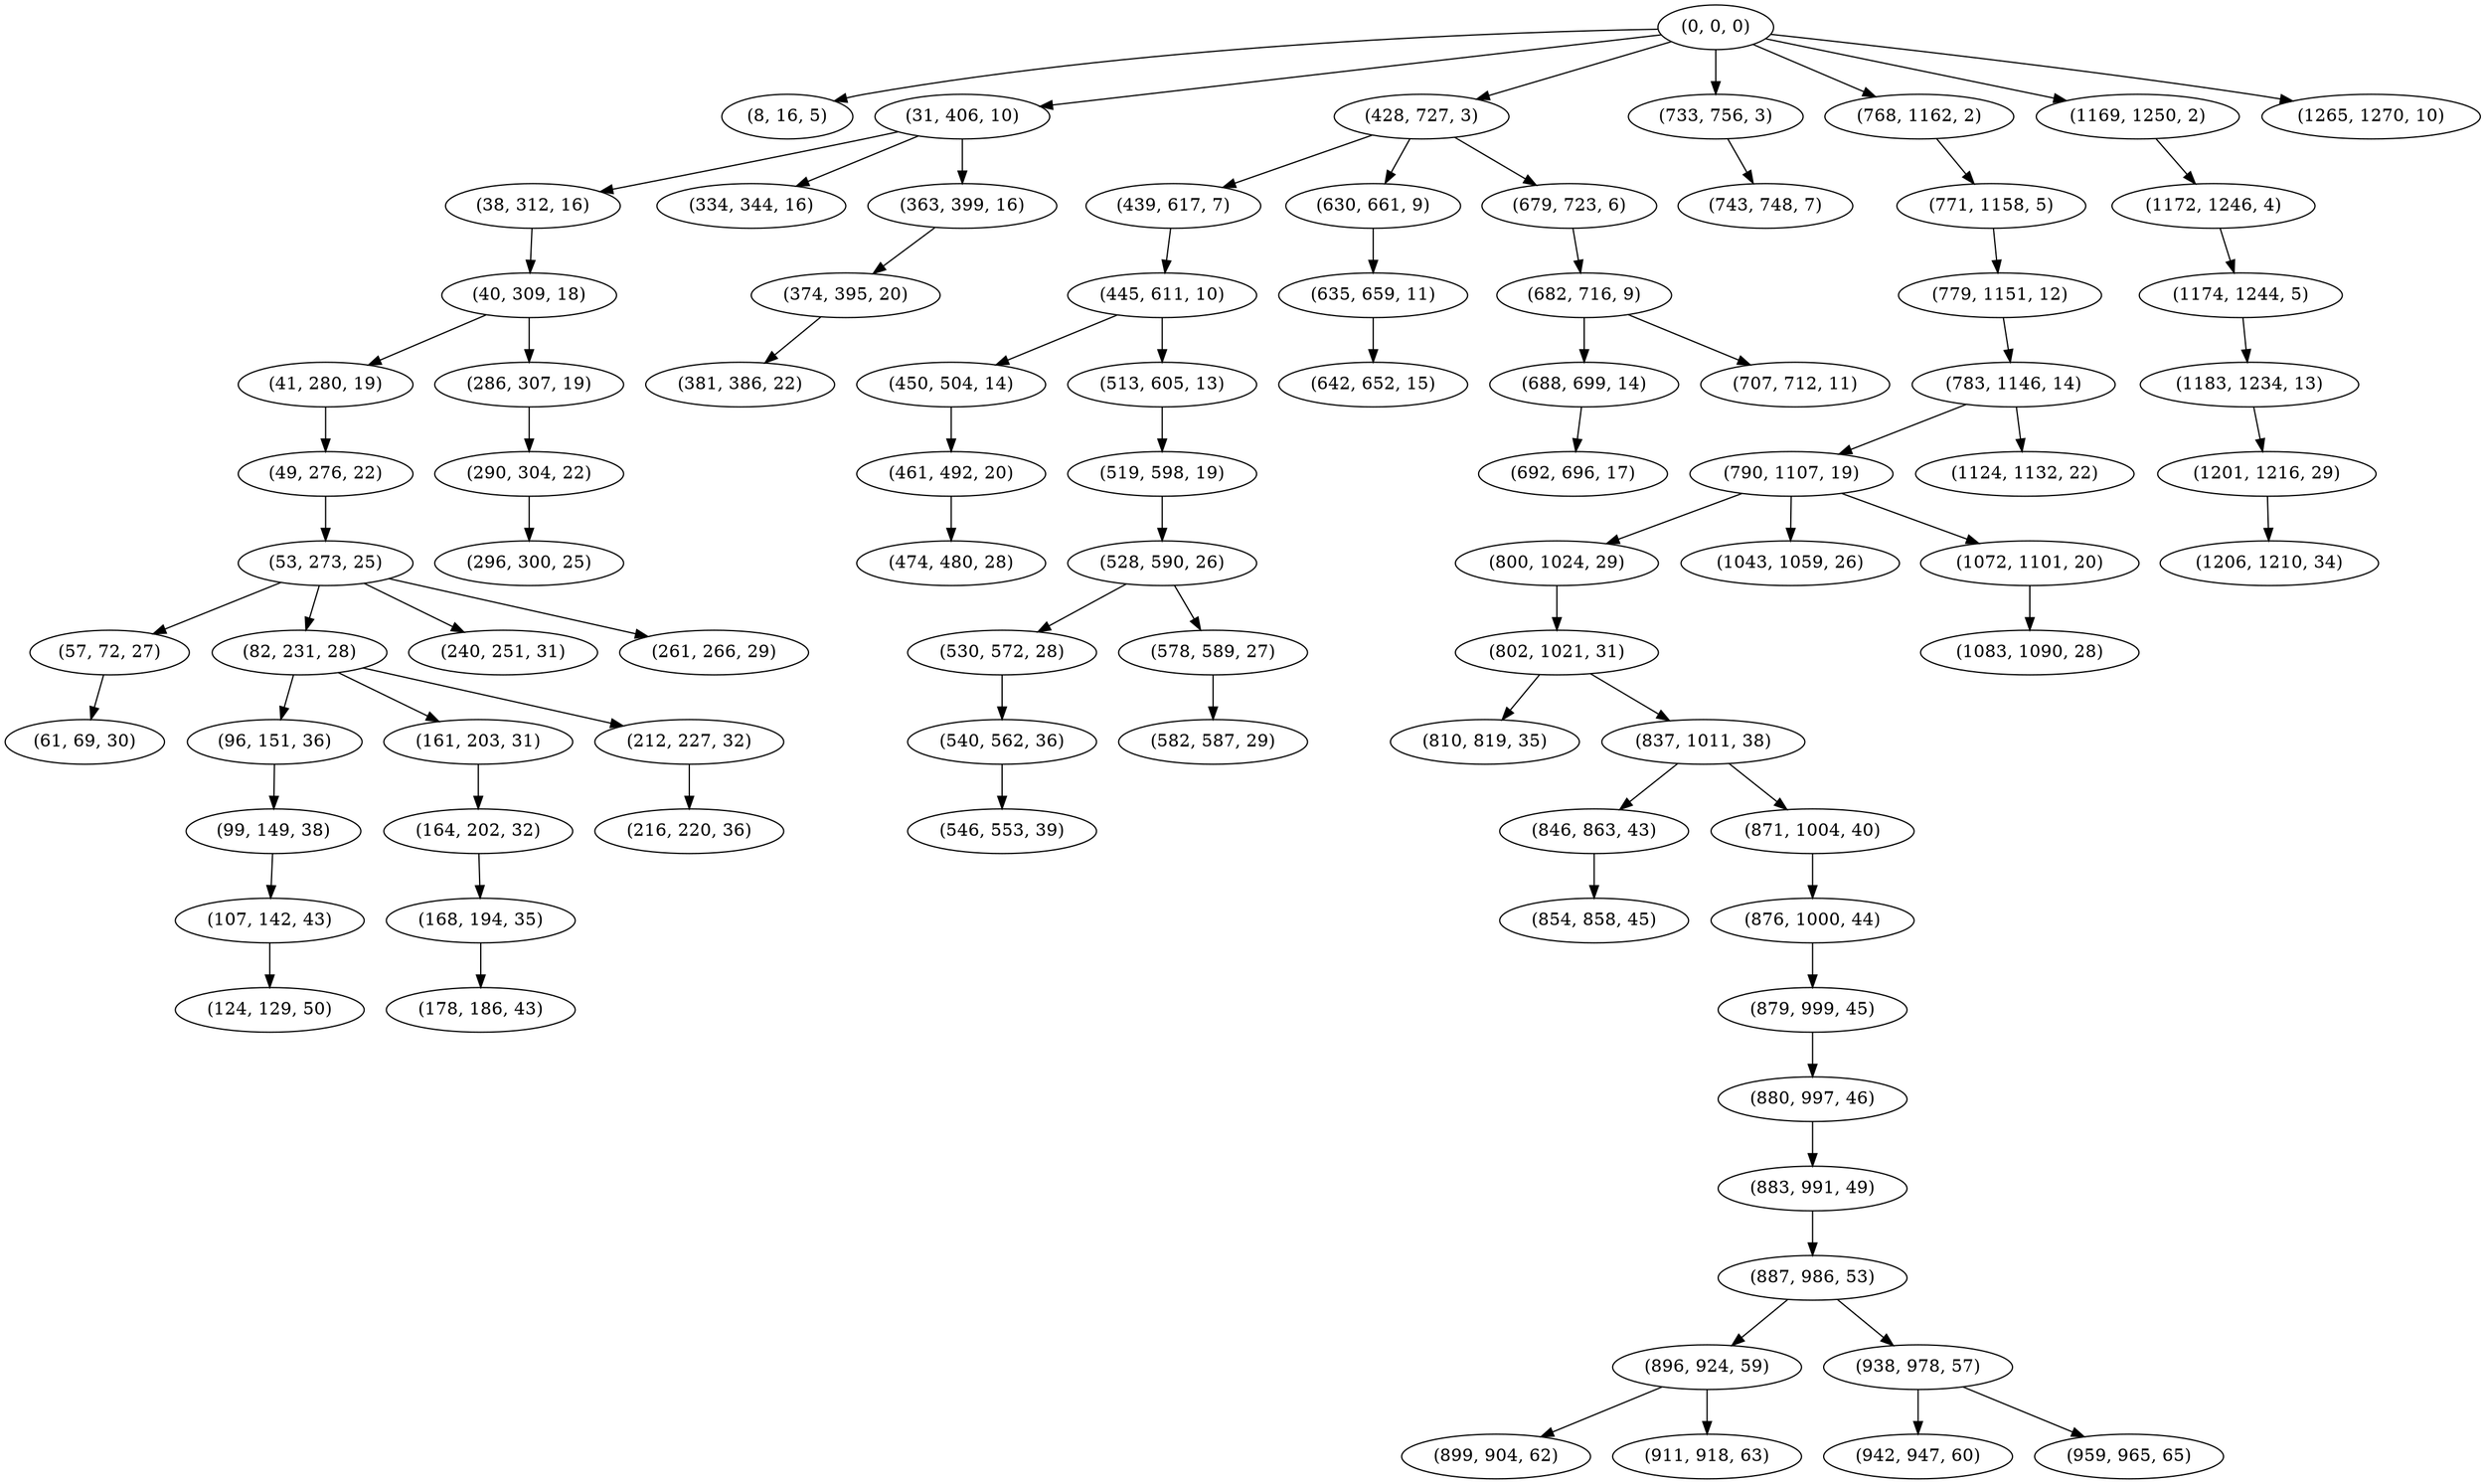 digraph tree {
    "(0, 0, 0)";
    "(8, 16, 5)";
    "(31, 406, 10)";
    "(38, 312, 16)";
    "(40, 309, 18)";
    "(41, 280, 19)";
    "(49, 276, 22)";
    "(53, 273, 25)";
    "(57, 72, 27)";
    "(61, 69, 30)";
    "(82, 231, 28)";
    "(96, 151, 36)";
    "(99, 149, 38)";
    "(107, 142, 43)";
    "(124, 129, 50)";
    "(161, 203, 31)";
    "(164, 202, 32)";
    "(168, 194, 35)";
    "(178, 186, 43)";
    "(212, 227, 32)";
    "(216, 220, 36)";
    "(240, 251, 31)";
    "(261, 266, 29)";
    "(286, 307, 19)";
    "(290, 304, 22)";
    "(296, 300, 25)";
    "(334, 344, 16)";
    "(363, 399, 16)";
    "(374, 395, 20)";
    "(381, 386, 22)";
    "(428, 727, 3)";
    "(439, 617, 7)";
    "(445, 611, 10)";
    "(450, 504, 14)";
    "(461, 492, 20)";
    "(474, 480, 28)";
    "(513, 605, 13)";
    "(519, 598, 19)";
    "(528, 590, 26)";
    "(530, 572, 28)";
    "(540, 562, 36)";
    "(546, 553, 39)";
    "(578, 589, 27)";
    "(582, 587, 29)";
    "(630, 661, 9)";
    "(635, 659, 11)";
    "(642, 652, 15)";
    "(679, 723, 6)";
    "(682, 716, 9)";
    "(688, 699, 14)";
    "(692, 696, 17)";
    "(707, 712, 11)";
    "(733, 756, 3)";
    "(743, 748, 7)";
    "(768, 1162, 2)";
    "(771, 1158, 5)";
    "(779, 1151, 12)";
    "(783, 1146, 14)";
    "(790, 1107, 19)";
    "(800, 1024, 29)";
    "(802, 1021, 31)";
    "(810, 819, 35)";
    "(837, 1011, 38)";
    "(846, 863, 43)";
    "(854, 858, 45)";
    "(871, 1004, 40)";
    "(876, 1000, 44)";
    "(879, 999, 45)";
    "(880, 997, 46)";
    "(883, 991, 49)";
    "(887, 986, 53)";
    "(896, 924, 59)";
    "(899, 904, 62)";
    "(911, 918, 63)";
    "(938, 978, 57)";
    "(942, 947, 60)";
    "(959, 965, 65)";
    "(1043, 1059, 26)";
    "(1072, 1101, 20)";
    "(1083, 1090, 28)";
    "(1124, 1132, 22)";
    "(1169, 1250, 2)";
    "(1172, 1246, 4)";
    "(1174, 1244, 5)";
    "(1183, 1234, 13)";
    "(1201, 1216, 29)";
    "(1206, 1210, 34)";
    "(1265, 1270, 10)";
    "(0, 0, 0)" -> "(8, 16, 5)";
    "(0, 0, 0)" -> "(31, 406, 10)";
    "(0, 0, 0)" -> "(428, 727, 3)";
    "(0, 0, 0)" -> "(733, 756, 3)";
    "(0, 0, 0)" -> "(768, 1162, 2)";
    "(0, 0, 0)" -> "(1169, 1250, 2)";
    "(0, 0, 0)" -> "(1265, 1270, 10)";
    "(31, 406, 10)" -> "(38, 312, 16)";
    "(31, 406, 10)" -> "(334, 344, 16)";
    "(31, 406, 10)" -> "(363, 399, 16)";
    "(38, 312, 16)" -> "(40, 309, 18)";
    "(40, 309, 18)" -> "(41, 280, 19)";
    "(40, 309, 18)" -> "(286, 307, 19)";
    "(41, 280, 19)" -> "(49, 276, 22)";
    "(49, 276, 22)" -> "(53, 273, 25)";
    "(53, 273, 25)" -> "(57, 72, 27)";
    "(53, 273, 25)" -> "(82, 231, 28)";
    "(53, 273, 25)" -> "(240, 251, 31)";
    "(53, 273, 25)" -> "(261, 266, 29)";
    "(57, 72, 27)" -> "(61, 69, 30)";
    "(82, 231, 28)" -> "(96, 151, 36)";
    "(82, 231, 28)" -> "(161, 203, 31)";
    "(82, 231, 28)" -> "(212, 227, 32)";
    "(96, 151, 36)" -> "(99, 149, 38)";
    "(99, 149, 38)" -> "(107, 142, 43)";
    "(107, 142, 43)" -> "(124, 129, 50)";
    "(161, 203, 31)" -> "(164, 202, 32)";
    "(164, 202, 32)" -> "(168, 194, 35)";
    "(168, 194, 35)" -> "(178, 186, 43)";
    "(212, 227, 32)" -> "(216, 220, 36)";
    "(286, 307, 19)" -> "(290, 304, 22)";
    "(290, 304, 22)" -> "(296, 300, 25)";
    "(363, 399, 16)" -> "(374, 395, 20)";
    "(374, 395, 20)" -> "(381, 386, 22)";
    "(428, 727, 3)" -> "(439, 617, 7)";
    "(428, 727, 3)" -> "(630, 661, 9)";
    "(428, 727, 3)" -> "(679, 723, 6)";
    "(439, 617, 7)" -> "(445, 611, 10)";
    "(445, 611, 10)" -> "(450, 504, 14)";
    "(445, 611, 10)" -> "(513, 605, 13)";
    "(450, 504, 14)" -> "(461, 492, 20)";
    "(461, 492, 20)" -> "(474, 480, 28)";
    "(513, 605, 13)" -> "(519, 598, 19)";
    "(519, 598, 19)" -> "(528, 590, 26)";
    "(528, 590, 26)" -> "(530, 572, 28)";
    "(528, 590, 26)" -> "(578, 589, 27)";
    "(530, 572, 28)" -> "(540, 562, 36)";
    "(540, 562, 36)" -> "(546, 553, 39)";
    "(578, 589, 27)" -> "(582, 587, 29)";
    "(630, 661, 9)" -> "(635, 659, 11)";
    "(635, 659, 11)" -> "(642, 652, 15)";
    "(679, 723, 6)" -> "(682, 716, 9)";
    "(682, 716, 9)" -> "(688, 699, 14)";
    "(682, 716, 9)" -> "(707, 712, 11)";
    "(688, 699, 14)" -> "(692, 696, 17)";
    "(733, 756, 3)" -> "(743, 748, 7)";
    "(768, 1162, 2)" -> "(771, 1158, 5)";
    "(771, 1158, 5)" -> "(779, 1151, 12)";
    "(779, 1151, 12)" -> "(783, 1146, 14)";
    "(783, 1146, 14)" -> "(790, 1107, 19)";
    "(783, 1146, 14)" -> "(1124, 1132, 22)";
    "(790, 1107, 19)" -> "(800, 1024, 29)";
    "(790, 1107, 19)" -> "(1043, 1059, 26)";
    "(790, 1107, 19)" -> "(1072, 1101, 20)";
    "(800, 1024, 29)" -> "(802, 1021, 31)";
    "(802, 1021, 31)" -> "(810, 819, 35)";
    "(802, 1021, 31)" -> "(837, 1011, 38)";
    "(837, 1011, 38)" -> "(846, 863, 43)";
    "(837, 1011, 38)" -> "(871, 1004, 40)";
    "(846, 863, 43)" -> "(854, 858, 45)";
    "(871, 1004, 40)" -> "(876, 1000, 44)";
    "(876, 1000, 44)" -> "(879, 999, 45)";
    "(879, 999, 45)" -> "(880, 997, 46)";
    "(880, 997, 46)" -> "(883, 991, 49)";
    "(883, 991, 49)" -> "(887, 986, 53)";
    "(887, 986, 53)" -> "(896, 924, 59)";
    "(887, 986, 53)" -> "(938, 978, 57)";
    "(896, 924, 59)" -> "(899, 904, 62)";
    "(896, 924, 59)" -> "(911, 918, 63)";
    "(938, 978, 57)" -> "(942, 947, 60)";
    "(938, 978, 57)" -> "(959, 965, 65)";
    "(1072, 1101, 20)" -> "(1083, 1090, 28)";
    "(1169, 1250, 2)" -> "(1172, 1246, 4)";
    "(1172, 1246, 4)" -> "(1174, 1244, 5)";
    "(1174, 1244, 5)" -> "(1183, 1234, 13)";
    "(1183, 1234, 13)" -> "(1201, 1216, 29)";
    "(1201, 1216, 29)" -> "(1206, 1210, 34)";
}
